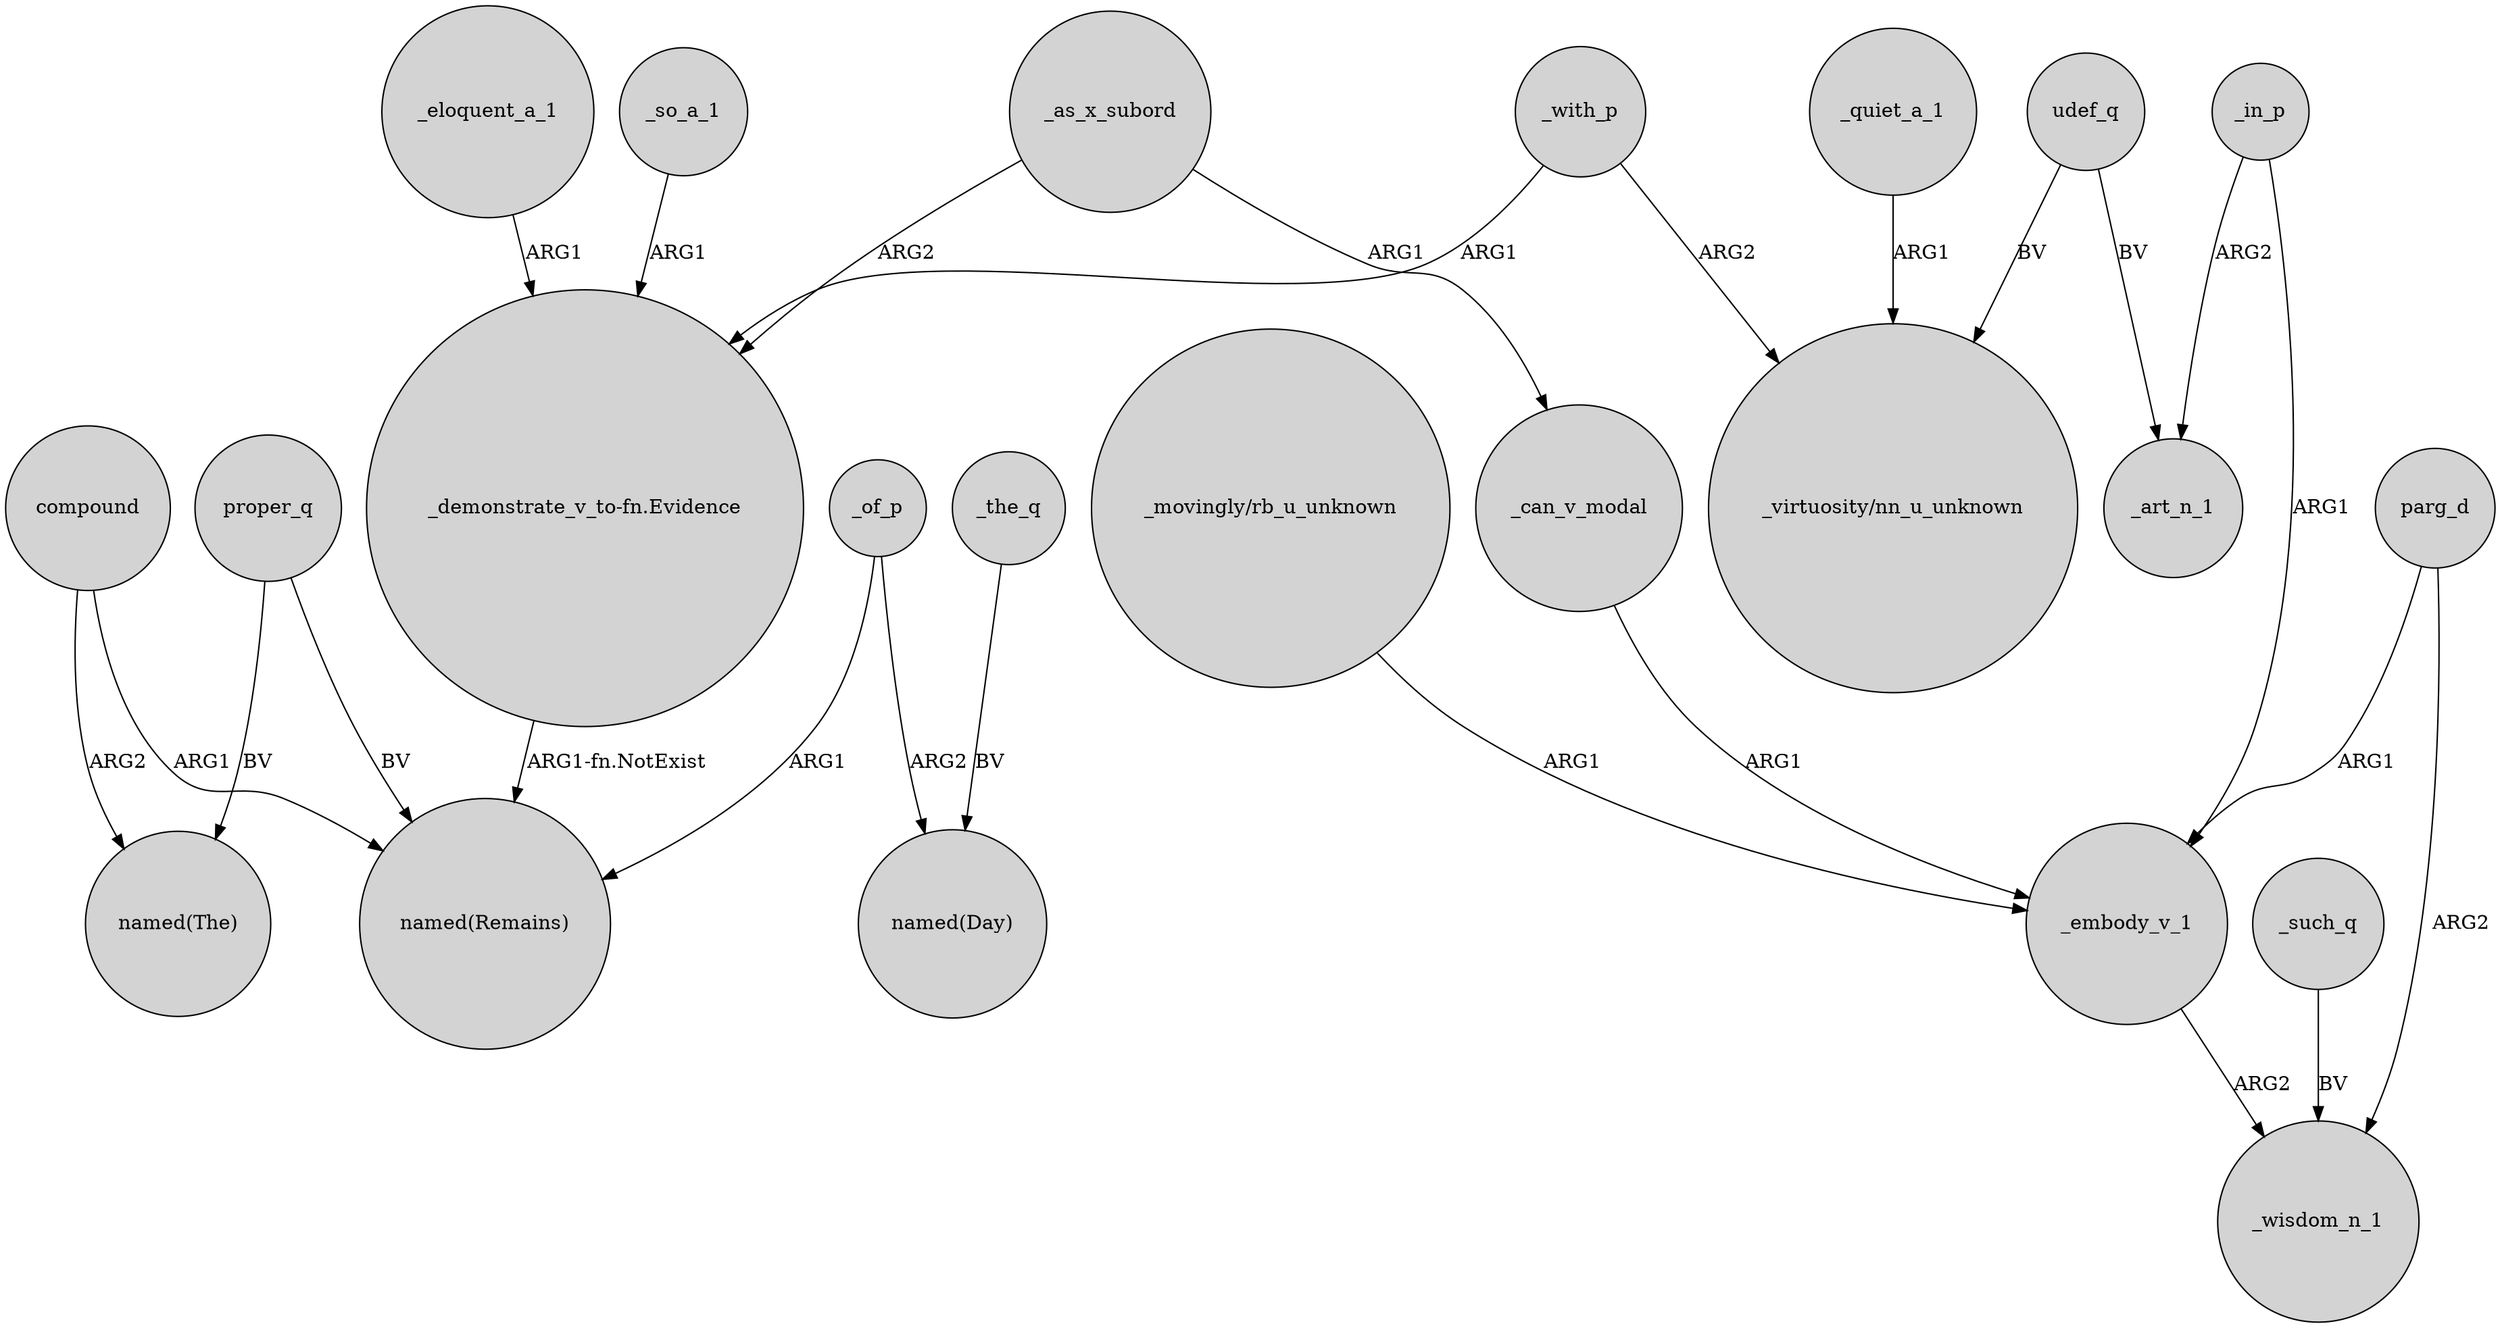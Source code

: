 digraph {
	node [shape=circle style=filled]
	_of_p -> "named(Remains)" [label=ARG1]
	compound -> "named(The)" [label=ARG2]
	"_demonstrate_v_to-fn.Evidence" -> "named(Remains)" [label="ARG1-fn.NotExist"]
	_can_v_modal -> _embody_v_1 [label=ARG1]
	_as_x_subord -> _can_v_modal [label=ARG1]
	proper_q -> "named(Remains)" [label=BV]
	_in_p -> _art_n_1 [label=ARG2]
	udef_q -> _art_n_1 [label=BV]
	_with_p -> "_demonstrate_v_to-fn.Evidence" [label=ARG1]
	_in_p -> _embody_v_1 [label=ARG1]
	udef_q -> "_virtuosity/nn_u_unknown" [label=BV]
	_embody_v_1 -> _wisdom_n_1 [label=ARG2]
	_so_a_1 -> "_demonstrate_v_to-fn.Evidence" [label=ARG1]
	_with_p -> "_virtuosity/nn_u_unknown" [label=ARG2]
	_such_q -> _wisdom_n_1 [label=BV]
	"_movingly/rb_u_unknown" -> _embody_v_1 [label=ARG1]
	compound -> "named(Remains)" [label=ARG1]
	_eloquent_a_1 -> "_demonstrate_v_to-fn.Evidence" [label=ARG1]
	proper_q -> "named(The)" [label=BV]
	parg_d -> _wisdom_n_1 [label=ARG2]
	_of_p -> "named(Day)" [label=ARG2]
	_the_q -> "named(Day)" [label=BV]
	parg_d -> _embody_v_1 [label=ARG1]
	_as_x_subord -> "_demonstrate_v_to-fn.Evidence" [label=ARG2]
	_quiet_a_1 -> "_virtuosity/nn_u_unknown" [label=ARG1]
}
